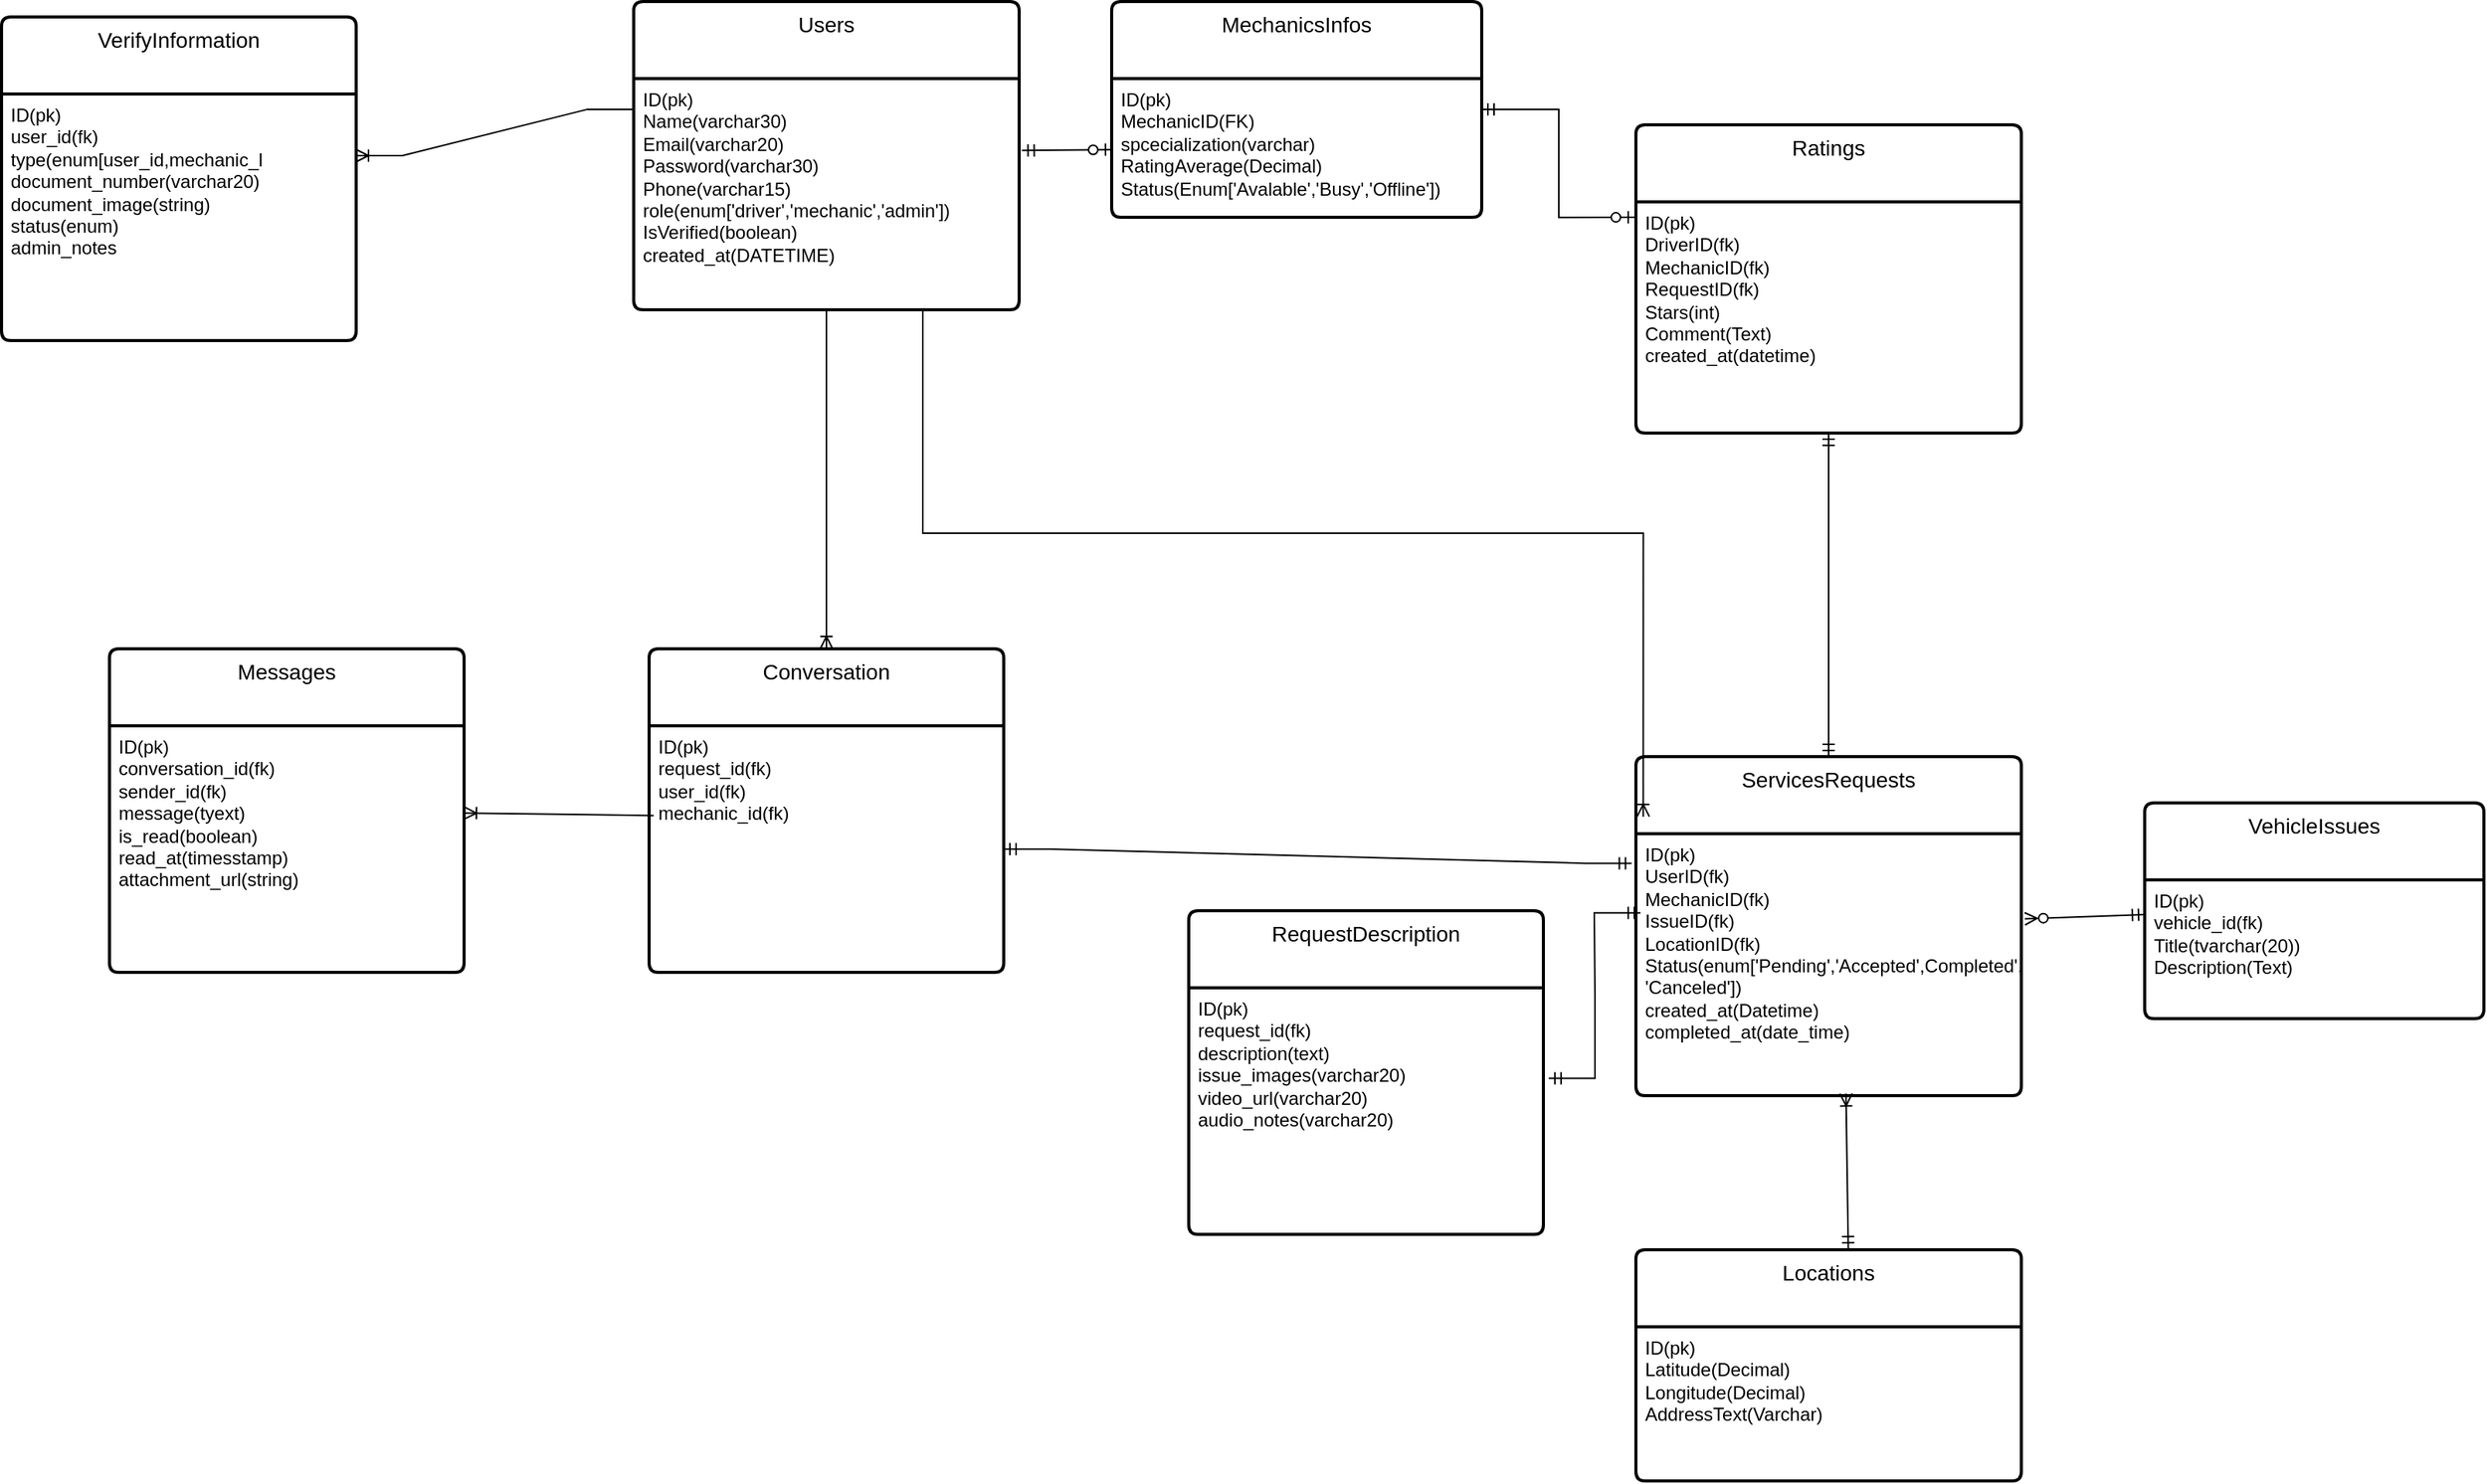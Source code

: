 <mxfile version="28.0.9">
  <diagram name="Page-1" id="K4tH1nGwn0B_d63z_5Ww">
    <mxGraphModel dx="2344" dy="699" grid="1" gridSize="10" guides="1" tooltips="1" connect="1" arrows="1" fold="1" page="1" pageScale="1" pageWidth="850" pageHeight="1100" math="0" shadow="0">
      <root>
        <mxCell id="0" />
        <mxCell id="1" parent="0" />
        <mxCell id="CCIZmTAVIFFzSNm3qmfs-44" value="Users" style="swimlane;childLayout=stackLayout;horizontal=1;startSize=50;horizontalStack=0;rounded=1;fontSize=14;fontStyle=0;strokeWidth=2;resizeParent=0;resizeLast=1;shadow=0;dashed=0;align=center;arcSize=4;whiteSpace=wrap;html=1;verticalAlign=top;spacingLeft=4;spacingRight=4;fontFamily=Helvetica;fontColor=default;fillColor=none;gradientColor=none;" parent="1" vertex="1">
          <mxGeometry x="30" y="620" width="250" height="200" as="geometry" />
        </mxCell>
        <mxCell id="CCIZmTAVIFFzSNm3qmfs-45" value="&lt;div style=&quot;text-align: justify;&quot;&gt;&lt;span style=&quot;background-color: transparent; color: light-dark(rgb(0, 0, 0), rgb(255, 255, 255));&quot;&gt;ID(pk)&lt;/span&gt;&lt;/div&gt;&lt;div style=&quot;text-align: justify;&quot;&gt;&lt;span style=&quot;background-color: transparent; color: light-dark(rgb(0, 0, 0), rgb(255, 255, 255));&quot;&gt;Name(varchar30)&lt;/span&gt;&lt;/div&gt;&lt;div style=&quot;text-align: justify;&quot;&gt;Email(varchar20)&lt;/div&gt;&lt;div style=&quot;text-align: justify;&quot;&gt;Password(varchar30)&lt;/div&gt;&lt;div style=&quot;text-align: justify;&quot;&gt;Phone(varchar15)&lt;/div&gt;&lt;div style=&quot;text-align: justify;&quot;&gt;role(enum[&#39;driver&#39;,&#39;mechanic&#39;,&#39;admin&#39;])&lt;/div&gt;&lt;div style=&quot;text-align: justify;&quot;&gt;IsVerified(boolean)&lt;/div&gt;&lt;div style=&quot;text-align: justify;&quot;&gt;created_at(DATETIME)&lt;/div&gt;&lt;div style=&quot;text-align: justify;&quot;&gt;&lt;br&gt;&lt;/div&gt;" style="align=left;strokeColor=none;fillColor=none;spacingLeft=4;spacingRight=4;fontSize=12;verticalAlign=top;resizable=0;rotatable=0;part=1;html=1;whiteSpace=wrap;fontFamily=Helvetica;fontColor=default;" parent="CCIZmTAVIFFzSNm3qmfs-44" vertex="1">
          <mxGeometry y="50" width="250" height="150" as="geometry" />
        </mxCell>
        <mxCell id="CCIZmTAVIFFzSNm3qmfs-46" value="VehicleIssues" style="swimlane;childLayout=stackLayout;horizontal=1;startSize=50;horizontalStack=0;rounded=1;fontSize=14;fontStyle=0;strokeWidth=2;resizeParent=0;resizeLast=1;shadow=0;dashed=0;align=center;arcSize=4;whiteSpace=wrap;html=1;verticalAlign=top;spacingLeft=4;spacingRight=4;fontFamily=Helvetica;fontColor=default;fillColor=none;gradientColor=none;" parent="1" vertex="1">
          <mxGeometry x="1010" y="1140" width="220" height="140" as="geometry" />
        </mxCell>
        <mxCell id="CCIZmTAVIFFzSNm3qmfs-47" value="&lt;div style=&quot;text-align: justify;&quot;&gt;ID(pk)&lt;br&gt;vehicle_id(fk)&lt;/div&gt;&lt;div style=&quot;text-align: justify;&quot;&gt;Title(tvarchar(20))&lt;/div&gt;&lt;div style=&quot;text-align: justify;&quot;&gt;Description(Text)&lt;/div&gt;&lt;div style=&quot;text-align: justify;&quot;&gt;&lt;br&gt;&lt;/div&gt;&lt;div style=&quot;text-align: justify;&quot;&gt;&lt;br&gt;&lt;/div&gt;" style="align=left;strokeColor=none;fillColor=none;spacingLeft=4;spacingRight=4;fontSize=12;verticalAlign=top;resizable=0;rotatable=0;part=1;html=1;whiteSpace=wrap;fontFamily=Helvetica;fontColor=default;" parent="CCIZmTAVIFFzSNm3qmfs-46" vertex="1">
          <mxGeometry y="50" width="220" height="90" as="geometry" />
        </mxCell>
        <mxCell id="CCIZmTAVIFFzSNm3qmfs-48" value="ServicesRequests" style="swimlane;childLayout=stackLayout;horizontal=1;startSize=50;horizontalStack=0;rounded=1;fontSize=14;fontStyle=0;strokeWidth=2;resizeParent=0;resizeLast=1;shadow=0;dashed=0;align=center;arcSize=4;whiteSpace=wrap;html=1;verticalAlign=top;spacingLeft=4;spacingRight=4;fontFamily=Helvetica;fontColor=default;fillColor=none;gradientColor=none;" parent="1" vertex="1">
          <mxGeometry x="680" y="1110" width="250" height="220" as="geometry" />
        </mxCell>
        <mxCell id="CCIZmTAVIFFzSNm3qmfs-49" value="&lt;div style=&quot;text-align: justify;&quot;&gt;ID(pk)&lt;/div&gt;&lt;div style=&quot;text-align: justify;&quot;&gt;UserID(fk)&lt;/div&gt;&lt;div style=&quot;text-align: justify;&quot;&gt;MechanicID(fk)&lt;/div&gt;&lt;div style=&quot;text-align: justify;&quot;&gt;IssueID(fk)&lt;/div&gt;&lt;div style=&quot;text-align: justify;&quot;&gt;LocationID(fk)&lt;/div&gt;&lt;div style=&quot;text-align: justify;&quot;&gt;Status(enum[&#39;Pending&#39;,&#39;Accepted&#39;,Completed&#39;,&lt;/div&gt;&lt;div style=&quot;text-align: justify;&quot;&gt;&#39;Canceled&#39;])&lt;/div&gt;&lt;div style=&quot;text-align: justify;&quot;&gt;created_at(Datetime)&lt;/div&gt;&lt;div style=&quot;text-align: justify;&quot;&gt;completed_at(date_time)&lt;/div&gt;&lt;div style=&quot;text-align: justify;&quot;&gt;&lt;br&gt;&lt;/div&gt;" style="align=left;strokeColor=none;fillColor=none;spacingLeft=4;spacingRight=4;fontSize=12;verticalAlign=top;resizable=0;rotatable=0;part=1;html=1;whiteSpace=wrap;fontFamily=Helvetica;fontColor=default;" parent="CCIZmTAVIFFzSNm3qmfs-48" vertex="1">
          <mxGeometry y="50" width="250" height="170" as="geometry" />
        </mxCell>
        <mxCell id="CCIZmTAVIFFzSNm3qmfs-50" value="Ratings" style="swimlane;childLayout=stackLayout;horizontal=1;startSize=50;horizontalStack=0;rounded=1;fontSize=14;fontStyle=0;strokeWidth=2;resizeParent=0;resizeLast=1;shadow=0;dashed=0;align=center;arcSize=4;whiteSpace=wrap;html=1;verticalAlign=top;spacingLeft=4;spacingRight=4;fontFamily=Helvetica;fontColor=default;fillColor=none;gradientColor=none;" parent="1" vertex="1">
          <mxGeometry x="680" y="700" width="250" height="200" as="geometry" />
        </mxCell>
        <mxCell id="CCIZmTAVIFFzSNm3qmfs-51" value="&lt;div style=&quot;text-align: justify;&quot;&gt;ID(pk)&lt;/div&gt;&lt;div style=&quot;text-align: justify;&quot;&gt;DriverID(fk)&lt;/div&gt;&lt;div style=&quot;text-align: justify;&quot;&gt;MechanicID(fk)&lt;/div&gt;&lt;div style=&quot;text-align: justify;&quot;&gt;RequestID(fk)&lt;/div&gt;&lt;div style=&quot;text-align: justify;&quot;&gt;Stars(int)&lt;/div&gt;&lt;div style=&quot;text-align: justify;&quot;&gt;Comment(Text)&lt;/div&gt;&lt;div style=&quot;text-align: justify;&quot;&gt;created_at(datetime)&lt;/div&gt;&lt;div style=&quot;text-align: justify;&quot;&gt;&lt;br&gt;&lt;/div&gt;" style="align=left;strokeColor=none;fillColor=none;spacingLeft=4;spacingRight=4;fontSize=12;verticalAlign=top;resizable=0;rotatable=0;part=1;html=1;whiteSpace=wrap;fontFamily=Helvetica;fontColor=default;" parent="CCIZmTAVIFFzSNm3qmfs-50" vertex="1">
          <mxGeometry y="50" width="250" height="150" as="geometry" />
        </mxCell>
        <mxCell id="CCIZmTAVIFFzSNm3qmfs-52" value="Locations" style="swimlane;childLayout=stackLayout;horizontal=1;startSize=50;horizontalStack=0;rounded=1;fontSize=14;fontStyle=0;strokeWidth=2;resizeParent=0;resizeLast=1;shadow=0;dashed=0;align=center;arcSize=4;whiteSpace=wrap;html=1;verticalAlign=top;spacingLeft=4;spacingRight=4;fontFamily=Helvetica;fontColor=default;fillColor=none;gradientColor=none;" parent="1" vertex="1">
          <mxGeometry x="680" y="1430" width="250" height="150" as="geometry" />
        </mxCell>
        <mxCell id="CCIZmTAVIFFzSNm3qmfs-53" value="&lt;div style=&quot;text-align: justify;&quot;&gt;ID(pk)&lt;/div&gt;&lt;div style=&quot;text-align: justify;&quot;&gt;Latitude(Decimal)&lt;/div&gt;&lt;div style=&quot;text-align: justify;&quot;&gt;Longitude(Decimal)&lt;/div&gt;&lt;div style=&quot;text-align: justify;&quot;&gt;AddressText(Varchar)&lt;/div&gt;&lt;div style=&quot;text-align: justify;&quot;&gt;&lt;br&gt;&lt;/div&gt;" style="align=left;strokeColor=none;fillColor=none;spacingLeft=4;spacingRight=4;fontSize=12;verticalAlign=top;resizable=0;rotatable=0;part=1;html=1;whiteSpace=wrap;fontFamily=Helvetica;fontColor=default;" parent="CCIZmTAVIFFzSNm3qmfs-52" vertex="1">
          <mxGeometry y="50" width="250" height="100" as="geometry" />
        </mxCell>
        <mxCell id="CCIZmTAVIFFzSNm3qmfs-54" value="" style="fontSize=12;html=1;endArrow=ERzeroToMany;startArrow=ERmandOne;rounded=0;fontFamily=Helvetica;fontColor=default;entryX=1.009;entryY=0.325;entryDx=0;entryDy=0;entryPerimeter=0;exitX=0;exitY=0.25;exitDx=0;exitDy=0;" parent="1" source="CCIZmTAVIFFzSNm3qmfs-47" target="CCIZmTAVIFFzSNm3qmfs-49" edge="1">
          <mxGeometry width="100" height="100" relative="1" as="geometry">
            <mxPoint x="340" y="1650" as="sourcePoint" />
            <mxPoint x="440" y="1550" as="targetPoint" />
          </mxGeometry>
        </mxCell>
        <mxCell id="CCIZmTAVIFFzSNm3qmfs-55" value="" style="edgeStyle=orthogonalEdgeStyle;fontSize=12;html=1;endArrow=ERzeroToOne;startArrow=ERmandOne;rounded=0;fontFamily=Helvetica;fontColor=default;entryX=-0.004;entryY=0.067;entryDx=0;entryDy=0;entryPerimeter=0;" parent="1" source="CCIZmTAVIFFzSNm3qmfs-59" target="CCIZmTAVIFFzSNm3qmfs-51" edge="1">
          <mxGeometry width="100" height="100" relative="1" as="geometry">
            <mxPoint x="400" y="1140" as="sourcePoint" />
            <mxPoint x="500" y="1040" as="targetPoint" />
          </mxGeometry>
        </mxCell>
        <mxCell id="CCIZmTAVIFFzSNm3qmfs-56" value="" style="fontSize=12;html=1;endArrow=ERmandOne;startArrow=ERmandOne;rounded=0;fontFamily=Helvetica;fontColor=default;exitX=0.5;exitY=1;exitDx=0;exitDy=0;entryX=0.5;entryY=0;entryDx=0;entryDy=0;" parent="1" source="CCIZmTAVIFFzSNm3qmfs-51" target="CCIZmTAVIFFzSNm3qmfs-48" edge="1">
          <mxGeometry width="100" height="100" relative="1" as="geometry">
            <mxPoint x="710" y="1180" as="sourcePoint" />
            <mxPoint x="810" y="1080" as="targetPoint" />
          </mxGeometry>
        </mxCell>
        <mxCell id="CCIZmTAVIFFzSNm3qmfs-57" value="" style="fontSize=12;html=1;endArrow=ERoneToMany;startArrow=ERmandOne;rounded=0;fontFamily=Helvetica;fontColor=default;exitX=0.551;exitY=-0.004;exitDx=0;exitDy=0;exitPerimeter=0;entryX=0.545;entryY=0.992;entryDx=0;entryDy=0;entryPerimeter=0;" parent="1" source="CCIZmTAVIFFzSNm3qmfs-52" target="CCIZmTAVIFFzSNm3qmfs-49" edge="1">
          <mxGeometry width="100" height="100" relative="1" as="geometry">
            <mxPoint x="890" y="1500" as="sourcePoint" />
            <mxPoint x="990" y="1400" as="targetPoint" />
          </mxGeometry>
        </mxCell>
        <mxCell id="CCIZmTAVIFFzSNm3qmfs-58" value="" style="fontSize=12;html=1;endArrow=ERzeroToOne;startArrow=ERmandOne;rounded=0;fontFamily=Helvetica;fontColor=default;exitX=1.007;exitY=0.311;exitDx=0;exitDy=0;exitPerimeter=0;" parent="1" source="CCIZmTAVIFFzSNm3qmfs-45" target="CCIZmTAVIFFzSNm3qmfs-60" edge="1">
          <mxGeometry width="100" height="100" relative="1" as="geometry">
            <mxPoint x="190" y="995" as="sourcePoint" />
            <mxPoint x="659" y="930" as="targetPoint" />
          </mxGeometry>
        </mxCell>
        <mxCell id="CCIZmTAVIFFzSNm3qmfs-59" value="MechanicsInfos" style="swimlane;childLayout=stackLayout;horizontal=1;startSize=50;horizontalStack=0;rounded=1;fontSize=14;fontStyle=0;strokeWidth=2;resizeParent=0;resizeLast=1;shadow=0;dashed=0;align=center;arcSize=4;whiteSpace=wrap;html=1;verticalAlign=top;spacingLeft=4;spacingRight=4;fontFamily=Helvetica;fontColor=default;fillColor=none;gradientColor=none;" parent="1" vertex="1">
          <mxGeometry x="340" y="620" width="240" height="140" as="geometry" />
        </mxCell>
        <mxCell id="CCIZmTAVIFFzSNm3qmfs-60" value="ID(pk)&lt;div&gt;MechanicID(FK)&lt;/div&gt;&lt;div&gt;spcecialization(varchar)&lt;/div&gt;&lt;div&gt;RatingAverage(Decimal)&lt;/div&gt;&lt;div&gt;Status(Enum[&#39;Avalable&#39;,&#39;Busy&#39;,&#39;Offline&#39;])&lt;/div&gt;" style="align=left;strokeColor=none;fillColor=none;spacingLeft=4;spacingRight=4;fontSize=12;verticalAlign=top;resizable=0;rotatable=0;part=1;html=1;whiteSpace=wrap;fontFamily=Helvetica;fontColor=default;" parent="CCIZmTAVIFFzSNm3qmfs-59" vertex="1">
          <mxGeometry y="50" width="240" height="90" as="geometry" />
        </mxCell>
        <mxCell id="CCIZmTAVIFFzSNm3qmfs-61" value="RequestDescription" style="swimlane;childLayout=stackLayout;horizontal=1;startSize=50;horizontalStack=0;rounded=1;fontSize=14;fontStyle=0;strokeWidth=2;resizeParent=0;resizeLast=1;shadow=0;dashed=0;align=center;arcSize=4;whiteSpace=wrap;html=1;verticalAlign=top;spacingLeft=4;spacingRight=4;fontFamily=Helvetica;fontColor=default;fillColor=none;gradientColor=none;" parent="1" vertex="1">
          <mxGeometry x="390" y="1210" width="230" height="210" as="geometry" />
        </mxCell>
        <mxCell id="CCIZmTAVIFFzSNm3qmfs-62" value="&lt;div style=&quot;text-align: justify;&quot;&gt;ID(pk)&lt;/div&gt;&lt;div style=&quot;text-align: justify;&quot;&gt;request_id(fk)&lt;/div&gt;&lt;div style=&quot;text-align: justify;&quot;&gt;description(text)&lt;/div&gt;&lt;div style=&quot;text-align: justify;&quot;&gt;issue_images(varchar20)&lt;/div&gt;&lt;div style=&quot;text-align: justify;&quot;&gt;video_url(varchar20)&lt;/div&gt;&lt;div style=&quot;text-align: justify;&quot;&gt;audio_notes(varchar20)&lt;/div&gt;&lt;div style=&quot;text-align: justify;&quot;&gt;&lt;br&gt;&lt;/div&gt;&lt;div style=&quot;text-align: justify;&quot;&gt;&lt;br&gt;&lt;/div&gt;&lt;div style=&quot;text-align: justify;&quot;&gt;&lt;br&gt;&lt;/div&gt;&lt;div style=&quot;text-align: justify;&quot;&gt;&lt;br&gt;&lt;/div&gt;" style="align=left;strokeColor=none;fillColor=none;spacingLeft=4;spacingRight=4;fontSize=12;verticalAlign=top;resizable=0;rotatable=0;part=1;html=1;whiteSpace=wrap;fontFamily=Helvetica;fontColor=default;" parent="CCIZmTAVIFFzSNm3qmfs-61" vertex="1">
          <mxGeometry y="50" width="230" height="160" as="geometry" />
        </mxCell>
        <mxCell id="CCIZmTAVIFFzSNm3qmfs-63" value="" style="edgeStyle=entityRelationEdgeStyle;fontSize=12;html=1;endArrow=ERmandOne;startArrow=ERmandOne;rounded=0;entryX=0.012;entryY=0.302;entryDx=0;entryDy=0;entryPerimeter=0;exitX=1.015;exitY=0.367;exitDx=0;exitDy=0;exitPerimeter=0;" parent="1" source="CCIZmTAVIFFzSNm3qmfs-62" target="CCIZmTAVIFFzSNm3qmfs-49" edge="1">
          <mxGeometry width="100" height="100" relative="1" as="geometry">
            <mxPoint x="410" y="1420" as="sourcePoint" />
            <mxPoint x="510" y="1320" as="targetPoint" />
          </mxGeometry>
        </mxCell>
        <mxCell id="CCIZmTAVIFFzSNm3qmfs-64" value="Messages" style="swimlane;childLayout=stackLayout;horizontal=1;startSize=50;horizontalStack=0;rounded=1;fontSize=14;fontStyle=0;strokeWidth=2;resizeParent=0;resizeLast=1;shadow=0;dashed=0;align=center;arcSize=4;whiteSpace=wrap;html=1;verticalAlign=top;spacingLeft=4;spacingRight=4;fontFamily=Helvetica;fontColor=default;fillColor=none;gradientColor=none;" parent="1" vertex="1">
          <mxGeometry x="-310" y="1040" width="230" height="210" as="geometry" />
        </mxCell>
        <mxCell id="CCIZmTAVIFFzSNm3qmfs-65" value="ID(pk)&lt;div&gt;conversation_id(fk)&lt;/div&gt;&lt;div&gt;sender_id(fk)&lt;/div&gt;&lt;div&gt;message(tyext)&lt;/div&gt;&lt;div&gt;is_read(boolean)&lt;/div&gt;&lt;div&gt;read_at(timesstamp)&lt;/div&gt;&lt;div&gt;attachment_url(string)&lt;/div&gt;" style="align=left;strokeColor=none;fillColor=none;spacingLeft=4;spacingRight=4;fontSize=12;verticalAlign=top;resizable=0;rotatable=0;part=1;html=1;whiteSpace=wrap;fontFamily=Helvetica;fontColor=default;" parent="CCIZmTAVIFFzSNm3qmfs-64" vertex="1">
          <mxGeometry y="50" width="230" height="160" as="geometry" />
        </mxCell>
        <mxCell id="CCIZmTAVIFFzSNm3qmfs-66" value="Conversation" style="swimlane;childLayout=stackLayout;horizontal=1;startSize=50;horizontalStack=0;rounded=1;fontSize=14;fontStyle=0;strokeWidth=2;resizeParent=0;resizeLast=1;shadow=0;dashed=0;align=center;arcSize=4;whiteSpace=wrap;html=1;verticalAlign=top;spacingLeft=4;spacingRight=4;fontFamily=Helvetica;fontColor=default;fillColor=none;gradientColor=none;" parent="1" vertex="1">
          <mxGeometry x="40" y="1040" width="230" height="210" as="geometry" />
        </mxCell>
        <mxCell id="CCIZmTAVIFFzSNm3qmfs-67" value="ID(pk)&lt;div&gt;request_id(fk)&lt;/div&gt;&lt;div&gt;user_id(fk)&lt;/div&gt;&lt;div&gt;mechanic_id(fk)&lt;/div&gt;" style="align=left;strokeColor=none;fillColor=none;spacingLeft=4;spacingRight=4;fontSize=12;verticalAlign=top;resizable=0;rotatable=0;part=1;html=1;whiteSpace=wrap;fontFamily=Helvetica;fontColor=default;" parent="CCIZmTAVIFFzSNm3qmfs-66" vertex="1">
          <mxGeometry y="50" width="230" height="160" as="geometry" />
        </mxCell>
        <mxCell id="CCIZmTAVIFFzSNm3qmfs-68" value="" style="fontSize=12;html=1;endArrow=ERoneToMany;rounded=0;exitX=0.013;exitY=0.364;exitDx=0;exitDy=0;exitPerimeter=0;" parent="1" source="CCIZmTAVIFFzSNm3qmfs-67" target="CCIZmTAVIFFzSNm3qmfs-64" edge="1">
          <mxGeometry width="100" height="100" relative="1" as="geometry">
            <mxPoint x="-380" y="1120" as="sourcePoint" />
            <mxPoint x="-280" y="1020" as="targetPoint" />
          </mxGeometry>
        </mxCell>
        <mxCell id="CCIZmTAVIFFzSNm3qmfs-69" value="" style="edgeStyle=entityRelationEdgeStyle;fontSize=12;html=1;endArrow=ERmandOne;startArrow=ERmandOne;rounded=0;entryX=-0.011;entryY=0.113;entryDx=0;entryDy=0;entryPerimeter=0;" parent="1" source="CCIZmTAVIFFzSNm3qmfs-67" target="CCIZmTAVIFFzSNm3qmfs-49" edge="1">
          <mxGeometry width="100" height="100" relative="1" as="geometry">
            <mxPoint x="420" y="1080" as="sourcePoint" />
            <mxPoint x="520" y="980" as="targetPoint" />
          </mxGeometry>
        </mxCell>
        <mxCell id="CCIZmTAVIFFzSNm3qmfs-70" value="" style="edgeStyle=orthogonalEdgeStyle;fontSize=12;html=1;endArrow=ERoneToMany;rounded=0;exitX=0.75;exitY=1;exitDx=0;exitDy=0;entryX=0.019;entryY=0.177;entryDx=0;entryDy=0;entryPerimeter=0;" parent="1" source="CCIZmTAVIFFzSNm3qmfs-45" target="CCIZmTAVIFFzSNm3qmfs-48" edge="1">
          <mxGeometry width="100" height="100" relative="1" as="geometry">
            <mxPoint x="530" y="1000" as="sourcePoint" />
            <mxPoint x="630" y="900" as="targetPoint" />
          </mxGeometry>
        </mxCell>
        <mxCell id="CCIZmTAVIFFzSNm3qmfs-71" value="" style="fontSize=12;html=1;endArrow=ERoneToMany;rounded=0;exitX=0.5;exitY=1;exitDx=0;exitDy=0;entryX=0.5;entryY=0;entryDx=0;entryDy=0;" parent="1" source="CCIZmTAVIFFzSNm3qmfs-44" target="CCIZmTAVIFFzSNm3qmfs-66" edge="1">
          <mxGeometry width="100" height="100" relative="1" as="geometry">
            <mxPoint x="10" y="980" as="sourcePoint" />
            <mxPoint x="110" y="880" as="targetPoint" />
          </mxGeometry>
        </mxCell>
        <mxCell id="bd9p6Kx1aoq3oqzDcUZb-1" value="VerifyInformation&lt;div&gt;&lt;br&gt;&lt;/div&gt;" style="swimlane;childLayout=stackLayout;horizontal=1;startSize=50;horizontalStack=0;rounded=1;fontSize=14;fontStyle=0;strokeWidth=2;resizeParent=0;resizeLast=1;shadow=0;dashed=0;align=center;arcSize=4;whiteSpace=wrap;html=1;verticalAlign=top;spacingLeft=4;spacingRight=4;fontFamily=Helvetica;fontColor=default;fillColor=none;gradientColor=none;" vertex="1" parent="1">
          <mxGeometry x="-380" y="630" width="230" height="210" as="geometry" />
        </mxCell>
        <mxCell id="bd9p6Kx1aoq3oqzDcUZb-2" value="ID(pk)&lt;div&gt;user_id(fk)&lt;/div&gt;&lt;div&gt;type(enum[user_id,mechanic_l&lt;/div&gt;&lt;div&gt;document_number(varchar20)&lt;/div&gt;&lt;div&gt;document_image(string)&lt;/div&gt;&lt;div&gt;status(enum)&lt;/div&gt;&lt;div&gt;admin_notes&lt;/div&gt;" style="align=left;strokeColor=none;fillColor=none;spacingLeft=4;spacingRight=4;fontSize=12;verticalAlign=top;resizable=0;rotatable=0;part=1;html=1;whiteSpace=wrap;fontFamily=Helvetica;fontColor=default;" vertex="1" parent="bd9p6Kx1aoq3oqzDcUZb-1">
          <mxGeometry y="50" width="230" height="160" as="geometry" />
        </mxCell>
        <mxCell id="bd9p6Kx1aoq3oqzDcUZb-3" value="" style="edgeStyle=entityRelationEdgeStyle;fontSize=12;html=1;endArrow=ERoneToMany;rounded=0;exitX=0;exitY=0.133;exitDx=0;exitDy=0;exitPerimeter=0;entryX=1;entryY=0.25;entryDx=0;entryDy=0;" edge="1" parent="1" source="CCIZmTAVIFFzSNm3qmfs-45" target="bd9p6Kx1aoq3oqzDcUZb-2">
          <mxGeometry width="100" height="100" relative="1" as="geometry">
            <mxPoint x="-110" y="980" as="sourcePoint" />
            <mxPoint x="-10" y="880" as="targetPoint" />
          </mxGeometry>
        </mxCell>
      </root>
    </mxGraphModel>
  </diagram>
</mxfile>
